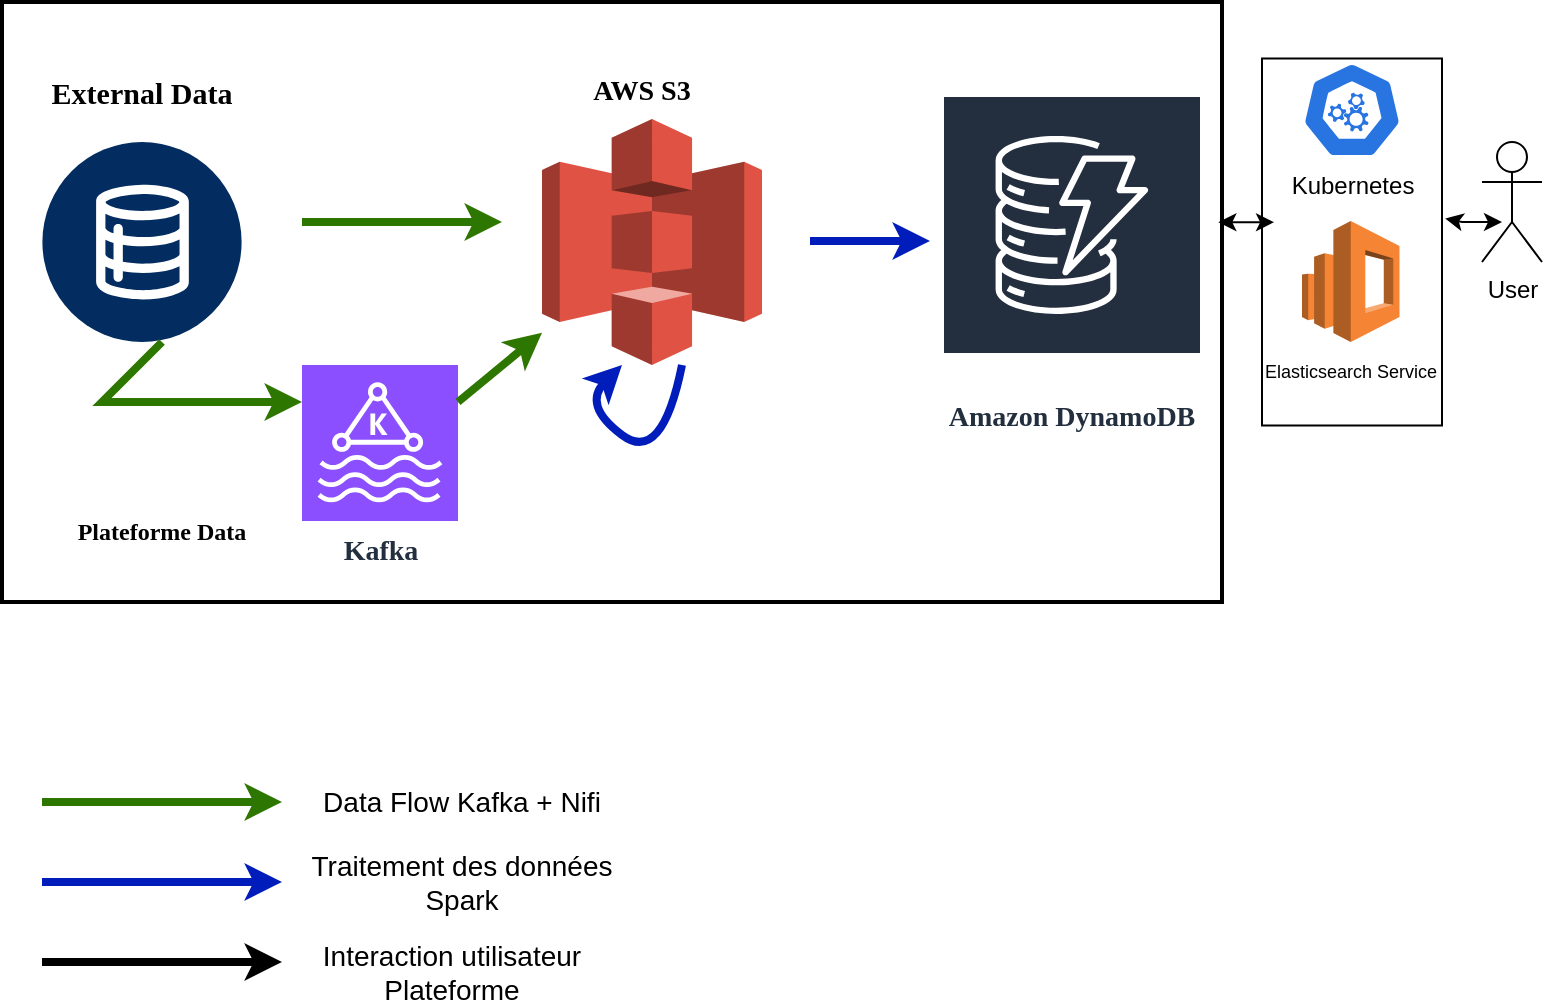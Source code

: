 <mxfile version="22.1.11" type="github">
  <diagram name="Page-1" id="k6AbBMjMgviuOL3WaYyk">
    <mxGraphModel dx="1167" dy="620" grid="1" gridSize="10" guides="1" tooltips="1" connect="1" arrows="1" fold="1" page="1" pageScale="1" pageWidth="827" pageHeight="1169" math="0" shadow="0">
      <root>
        <mxCell id="0" />
        <mxCell id="1" parent="0" />
        <mxCell id="xO6iZMLjkFuNqqjO-0H2-1" value="" style="verticalLabelPosition=bottom;aspect=fixed;html=1;shape=mxgraph.salesforce.data2;" vertex="1" parent="1">
          <mxGeometry x="30" y="200" width="100" height="100" as="geometry" />
        </mxCell>
        <mxCell id="xO6iZMLjkFuNqqjO-0H2-10" value="" style="curved=1;endArrow=classic;html=1;rounded=0;strokeWidth=4;fillColor=#0050ef;strokeColor=#001DBC;" edge="1" parent="1">
          <mxGeometry width="50" height="50" relative="1" as="geometry">
            <mxPoint x="350" y="311.5" as="sourcePoint" />
            <mxPoint x="320" y="311.5" as="targetPoint" />
            <Array as="points">
              <mxPoint x="340" y="361.5" />
              <mxPoint x="300" y="331.5" />
            </Array>
          </mxGeometry>
        </mxCell>
        <mxCell id="xO6iZMLjkFuNqqjO-0H2-2" value="External Data" style="text;html=1;strokeColor=none;fillColor=none;align=center;verticalAlign=middle;whiteSpace=wrap;rounded=0;fontFamily=Comic Sans MS;fontStyle=1;fontSize=15;" vertex="1" parent="1">
          <mxGeometry x="20" y="160" width="120" height="30" as="geometry" />
        </mxCell>
        <mxCell id="xO6iZMLjkFuNqqjO-0H2-3" value="" style="outlineConnect=0;dashed=0;verticalLabelPosition=bottom;verticalAlign=top;align=center;html=1;shape=mxgraph.aws3.s3;fillColor=#E05243;gradientColor=none;" vertex="1" parent="1">
          <mxGeometry x="280" y="188.5" width="110" height="123" as="geometry" />
        </mxCell>
        <mxCell id="xO6iZMLjkFuNqqjO-0H2-4" value="&lt;h3&gt;&lt;b&gt;&lt;font face=&quot;Comic Sans MS&quot;&gt;AWS &lt;/font&gt;&lt;font face=&quot;Comic Sans MS&quot;&gt;S3&lt;/font&gt;&lt;/b&gt;&lt;/h3&gt;" style="text;html=1;strokeColor=none;fillColor=none;align=center;verticalAlign=middle;whiteSpace=wrap;rounded=0;" vertex="1" parent="1">
          <mxGeometry x="260" y="158.5" width="140" height="30" as="geometry" />
        </mxCell>
        <mxCell id="xO6iZMLjkFuNqqjO-0H2-5" value="" style="endArrow=classic;html=1;rounded=0;jumpSize=2;strokeWidth=4;fillColor=#60a917;strokeColor=#2D7600;" edge="1" parent="1">
          <mxGeometry width="50" height="50" relative="1" as="geometry">
            <mxPoint x="160" y="240" as="sourcePoint" />
            <mxPoint x="260" y="240" as="targetPoint" />
            <Array as="points">
              <mxPoint x="160" y="240" />
            </Array>
          </mxGeometry>
        </mxCell>
        <mxCell id="xO6iZMLjkFuNqqjO-0H2-6" value="" style="endArrow=classic;html=1;rounded=0;jumpSize=2;strokeWidth=4;fillColor=#60a917;strokeColor=#2D7600;" edge="1" parent="1" target="xO6iZMLjkFuNqqjO-0H2-7">
          <mxGeometry width="50" height="50" relative="1" as="geometry">
            <mxPoint x="30" y="530" as="sourcePoint" />
            <mxPoint x="180" y="530" as="targetPoint" />
            <Array as="points">
              <mxPoint x="30" y="530" />
            </Array>
          </mxGeometry>
        </mxCell>
        <mxCell id="xO6iZMLjkFuNqqjO-0H2-7" value="Data Flow Kafka + Nifi" style="text;html=1;strokeColor=none;fillColor=none;align=center;verticalAlign=middle;whiteSpace=wrap;rounded=0;fontSize=14;" vertex="1" parent="1">
          <mxGeometry x="150" y="515" width="180" height="30" as="geometry" />
        </mxCell>
        <mxCell id="xO6iZMLjkFuNqqjO-0H2-8" value="&lt;font style=&quot;font-size: 14px;&quot; face=&quot;Comic Sans MS&quot;&gt;Amazon DynamoDB&lt;/font&gt;" style="sketch=0;outlineConnect=0;fontColor=#232F3E;gradientColor=none;strokeColor=#ffffff;fillColor=#232F3E;dashed=0;verticalLabelPosition=middle;verticalAlign=bottom;align=center;html=1;whiteSpace=wrap;fontSize=10;fontStyle=1;spacing=3;shape=mxgraph.aws4.productIcon;prIcon=mxgraph.aws4.dynamodb;" vertex="1" parent="1">
          <mxGeometry x="480" y="176.5" width="130" height="173.5" as="geometry" />
        </mxCell>
        <mxCell id="xO6iZMLjkFuNqqjO-0H2-12" value="" style="endArrow=classic;html=1;rounded=0;strokeWidth=4;fillColor=#0050ef;strokeColor=#001DBC;" edge="1" parent="1">
          <mxGeometry width="50" height="50" relative="1" as="geometry">
            <mxPoint x="30" y="570" as="sourcePoint" />
            <mxPoint x="150" y="570" as="targetPoint" />
          </mxGeometry>
        </mxCell>
        <mxCell id="xO6iZMLjkFuNqqjO-0H2-13" value="" style="endArrow=classic;html=1;rounded=0;strokeWidth=4;fillColor=#0050ef;strokeColor=#001DBC;" edge="1" parent="1">
          <mxGeometry width="50" height="50" relative="1" as="geometry">
            <mxPoint x="414" y="249.5" as="sourcePoint" />
            <mxPoint x="474" y="249.5" as="targetPoint" />
          </mxGeometry>
        </mxCell>
        <mxCell id="xO6iZMLjkFuNqqjO-0H2-14" value="Traitement des données Spark" style="text;html=1;strokeColor=none;fillColor=none;align=center;verticalAlign=middle;whiteSpace=wrap;rounded=0;fontSize=14;" vertex="1" parent="1">
          <mxGeometry x="150" y="555" width="180" height="30" as="geometry" />
        </mxCell>
        <mxCell id="xO6iZMLjkFuNqqjO-0H2-15" value="User" style="shape=umlActor;verticalLabelPosition=bottom;verticalAlign=top;html=1;outlineConnect=0;" vertex="1" parent="1">
          <mxGeometry x="750" y="200" width="30" height="60" as="geometry" />
        </mxCell>
        <mxCell id="xO6iZMLjkFuNqqjO-0H2-17" value="" style="verticalLabelPosition=bottom;verticalAlign=top;html=1;shape=mxgraph.basic.rect;fillColor2=none;strokeWidth=1;size=20;indent=5;direction=south;fillColor=none;" vertex="1" parent="1">
          <mxGeometry x="640" y="158.25" width="90" height="183.5" as="geometry" />
        </mxCell>
        <mxCell id="xO6iZMLjkFuNqqjO-0H2-19" value="" style="verticalLabelPosition=bottom;verticalAlign=top;html=1;shape=mxgraph.basic.rect;fillColor2=none;strokeWidth=2;size=20;indent=5;fillColor=none;" vertex="1" parent="1">
          <mxGeometry x="10" y="130" width="610" height="300" as="geometry" />
        </mxCell>
        <mxCell id="xO6iZMLjkFuNqqjO-0H2-20" value="Plateforme Data" style="text;html=1;strokeColor=none;fillColor=none;align=center;verticalAlign=middle;whiteSpace=wrap;rounded=0;fontStyle=1;fontFamily=Comic Sans MS;" vertex="1" parent="1">
          <mxGeometry x="30" y="380" width="120" height="30" as="geometry" />
        </mxCell>
        <mxCell id="xO6iZMLjkFuNqqjO-0H2-23" value="" style="endArrow=classic;startArrow=classic;html=1;rounded=0;exitX=0.997;exitY=0.367;exitDx=0;exitDy=0;exitPerimeter=0;entryX=0.446;entryY=0.933;entryDx=0;entryDy=0;entryPerimeter=0;" edge="1" parent="1" source="xO6iZMLjkFuNqqjO-0H2-19" target="xO6iZMLjkFuNqqjO-0H2-17">
          <mxGeometry width="50" height="50" relative="1" as="geometry">
            <mxPoint x="600" y="288.25" as="sourcePoint" />
            <mxPoint x="640" y="238" as="targetPoint" />
          </mxGeometry>
        </mxCell>
        <mxCell id="xO6iZMLjkFuNqqjO-0H2-24" value="" style="endArrow=classic;startArrow=classic;html=1;rounded=0;exitX=0.436;exitY=-0.018;exitDx=0;exitDy=0;exitPerimeter=0;" edge="1" parent="1" source="xO6iZMLjkFuNqqjO-0H2-17">
          <mxGeometry width="50" height="50" relative="1" as="geometry">
            <mxPoint x="730" y="248" as="sourcePoint" />
            <mxPoint x="760" y="240" as="targetPoint" />
            <Array as="points">
              <mxPoint x="740" y="240" />
              <mxPoint x="760" y="240" />
            </Array>
          </mxGeometry>
        </mxCell>
        <mxCell id="xO6iZMLjkFuNqqjO-0H2-26" value="" style="endArrow=classic;html=1;rounded=0;strokeWidth=4;fillColor=#0050ef;strokeColor=#000000;" edge="1" parent="1">
          <mxGeometry width="50" height="50" relative="1" as="geometry">
            <mxPoint x="30" y="610" as="sourcePoint" />
            <mxPoint x="150" y="610" as="targetPoint" />
          </mxGeometry>
        </mxCell>
        <mxCell id="xO6iZMLjkFuNqqjO-0H2-27" value="Interaction utilisateur Plateforme" style="text;html=1;strokeColor=none;fillColor=none;align=center;verticalAlign=middle;whiteSpace=wrap;rounded=0;fontStyle=0;fontSize=14;" vertex="1" parent="1">
          <mxGeometry x="150" y="600" width="170" height="30" as="geometry" />
        </mxCell>
        <mxCell id="xO6iZMLjkFuNqqjO-0H2-28" value="Kubernetes" style="sketch=0;html=1;dashed=0;whitespace=wrap;fillColor=#2875E2;strokeColor=#ffffff;points=[[0.005,0.63,0],[0.1,0.2,0],[0.9,0.2,0],[0.5,0,0],[0.995,0.63,0],[0.72,0.99,0],[0.5,1,0],[0.28,0.99,0]];verticalLabelPosition=bottom;align=center;verticalAlign=top;shape=mxgraph.kubernetes.icon;prIcon=master" vertex="1" parent="1">
          <mxGeometry x="660" y="160" width="50" height="48" as="geometry" />
        </mxCell>
        <mxCell id="xO6iZMLjkFuNqqjO-0H2-29" value="&lt;font style=&quot;font-size: 9px;&quot;&gt;Elasticsearch &lt;/font&gt;&lt;font style=&quot;font-size: 9px;&quot;&gt;Service&lt;/font&gt;&lt;strong&gt; &lt;/strong&gt;" style="outlineConnect=0;dashed=0;verticalLabelPosition=bottom;verticalAlign=top;align=center;html=1;shape=mxgraph.aws3.elasticsearch_service;fillColor=#F58534;gradientColor=none;" vertex="1" parent="1">
          <mxGeometry x="660" y="239.5" width="48.75" height="60.5" as="geometry" />
        </mxCell>
        <mxCell id="xO6iZMLjkFuNqqjO-0H2-30" value="&lt;font size=&quot;1&quot; face=&quot;Comic Sans MS&quot;&gt;&lt;b style=&quot;font-size: 14px;&quot;&gt;Kafka&lt;/b&gt;&lt;/font&gt;" style="sketch=0;points=[[0,0,0],[0.25,0,0],[0.5,0,0],[0.75,0,0],[1,0,0],[0,1,0],[0.25,1,0],[0.5,1,0],[0.75,1,0],[1,1,0],[0,0.25,0],[0,0.5,0],[0,0.75,0],[1,0.25,0],[1,0.5,0],[1,0.75,0]];outlineConnect=0;fontColor=#232F3E;fillColor=#8C4FFF;strokeColor=#ffffff;dashed=0;verticalLabelPosition=bottom;verticalAlign=top;align=center;html=1;fontSize=12;fontStyle=0;aspect=fixed;shape=mxgraph.aws4.resourceIcon;resIcon=mxgraph.aws4.managed_streaming_for_kafka;" vertex="1" parent="1">
          <mxGeometry x="160" y="311.5" width="78" height="78" as="geometry" />
        </mxCell>
        <mxCell id="xO6iZMLjkFuNqqjO-0H2-33" value="" style="endArrow=classic;html=1;rounded=0;jumpSize=2;strokeWidth=4;fillColor=#60a917;strokeColor=#2D7600;" edge="1" parent="1">
          <mxGeometry width="50" height="50" relative="1" as="geometry">
            <mxPoint x="60" y="330" as="sourcePoint" />
            <mxPoint x="160" y="330" as="targetPoint" />
            <Array as="points">
              <mxPoint x="90" y="300" />
              <mxPoint x="60" y="330" />
              <mxPoint x="110" y="330" />
            </Array>
          </mxGeometry>
        </mxCell>
        <mxCell id="xO6iZMLjkFuNqqjO-0H2-34" value="" style="endArrow=classic;html=1;rounded=0;jumpSize=2;strokeWidth=4;fillColor=#60a917;strokeColor=#2D7600;" edge="1" parent="1" target="xO6iZMLjkFuNqqjO-0H2-3">
          <mxGeometry width="50" height="50" relative="1" as="geometry">
            <mxPoint x="238" y="330" as="sourcePoint" />
            <mxPoint x="338" y="330" as="targetPoint" />
            <Array as="points">
              <mxPoint x="238" y="330" />
            </Array>
          </mxGeometry>
        </mxCell>
      </root>
    </mxGraphModel>
  </diagram>
</mxfile>
